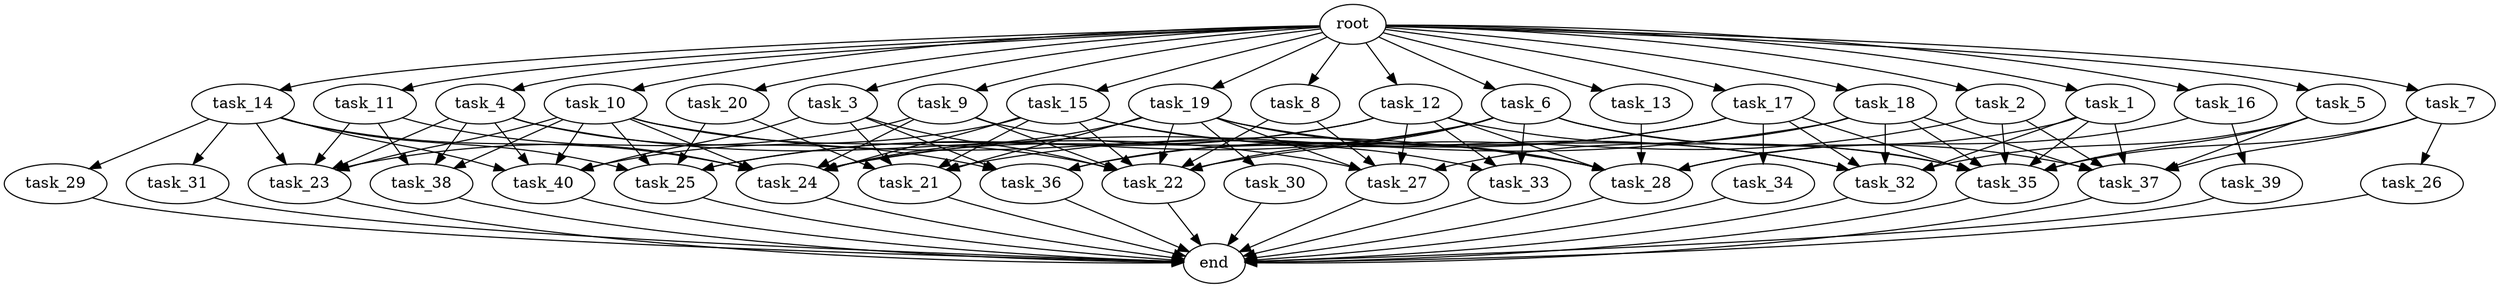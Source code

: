 digraph G {
  root [size="0.000000e+00"];
  task_1 [size="9.235434e+10"];
  task_2 [size="7.755025e+08"];
  task_3 [size="9.294880e+10"];
  task_4 [size="2.893394e+10"];
  task_5 [size="6.395926e+10"];
  task_6 [size="9.360146e+10"];
  task_7 [size="3.594483e+10"];
  task_8 [size="4.894261e+10"];
  task_9 [size="9.805462e+10"];
  task_10 [size="5.988351e+10"];
  task_11 [size="4.644148e+10"];
  task_12 [size="2.403401e+10"];
  task_13 [size="1.277130e+10"];
  task_14 [size="5.404954e+10"];
  task_15 [size="8.515022e+10"];
  task_16 [size="2.382726e+09"];
  task_17 [size="3.001719e+10"];
  task_18 [size="6.220975e+10"];
  task_19 [size="9.100425e+10"];
  task_20 [size="7.123238e+10"];
  task_21 [size="3.294954e+10"];
  task_22 [size="3.013522e+10"];
  task_23 [size="6.133031e+10"];
  task_24 [size="8.715999e+10"];
  task_25 [size="1.263350e+10"];
  task_26 [size="7.621363e+10"];
  task_27 [size="7.609744e+10"];
  task_28 [size="9.569737e+09"];
  task_29 [size="6.558209e+10"];
  task_30 [size="2.879824e+10"];
  task_31 [size="5.557146e+10"];
  task_32 [size="7.998875e+10"];
  task_33 [size="2.879083e+10"];
  task_34 [size="8.837976e+10"];
  task_35 [size="1.289799e+10"];
  task_36 [size="3.650901e+09"];
  task_37 [size="8.509395e+09"];
  task_38 [size="5.099884e+10"];
  task_39 [size="5.555100e+10"];
  task_40 [size="6.102821e+10"];
  end [size="0.000000e+00"];

  root -> task_1 [size="1.000000e-12"];
  root -> task_2 [size="1.000000e-12"];
  root -> task_3 [size="1.000000e-12"];
  root -> task_4 [size="1.000000e-12"];
  root -> task_5 [size="1.000000e-12"];
  root -> task_6 [size="1.000000e-12"];
  root -> task_7 [size="1.000000e-12"];
  root -> task_8 [size="1.000000e-12"];
  root -> task_9 [size="1.000000e-12"];
  root -> task_10 [size="1.000000e-12"];
  root -> task_11 [size="1.000000e-12"];
  root -> task_12 [size="1.000000e-12"];
  root -> task_13 [size="1.000000e-12"];
  root -> task_14 [size="1.000000e-12"];
  root -> task_15 [size="1.000000e-12"];
  root -> task_16 [size="1.000000e-12"];
  root -> task_17 [size="1.000000e-12"];
  root -> task_18 [size="1.000000e-12"];
  root -> task_19 [size="1.000000e-12"];
  root -> task_20 [size="1.000000e-12"];
  task_1 -> task_28 [size="1.367105e+07"];
  task_1 -> task_32 [size="1.333146e+08"];
  task_1 -> task_35 [size="1.612249e+07"];
  task_1 -> task_37 [size="1.418232e+07"];
  task_2 -> task_22 [size="3.766902e+07"];
  task_2 -> task_35 [size="1.612249e+07"];
  task_2 -> task_37 [size="1.418232e+07"];
  task_3 -> task_21 [size="6.589909e+07"];
  task_3 -> task_22 [size="3.766902e+07"];
  task_3 -> task_36 [size="9.127252e+06"];
  task_3 -> task_40 [size="1.220564e+08"];
  task_4 -> task_23 [size="1.226606e+08"];
  task_4 -> task_27 [size="1.521949e+08"];
  task_4 -> task_36 [size="9.127252e+06"];
  task_4 -> task_38 [size="1.699961e+08"];
  task_4 -> task_40 [size="1.220564e+08"];
  task_5 -> task_32 [size="1.333146e+08"];
  task_5 -> task_35 [size="1.612249e+07"];
  task_5 -> task_37 [size="1.418232e+07"];
  task_6 -> task_22 [size="3.766902e+07"];
  task_6 -> task_25 [size="2.526701e+07"];
  task_6 -> task_33 [size="9.596942e+07"];
  task_6 -> task_35 [size="1.612249e+07"];
  task_6 -> task_36 [size="9.127252e+06"];
  task_6 -> task_37 [size="1.418232e+07"];
  task_7 -> task_26 [size="7.621363e+08"];
  task_7 -> task_35 [size="1.612249e+07"];
  task_7 -> task_37 [size="1.418232e+07"];
  task_8 -> task_22 [size="3.766902e+07"];
  task_8 -> task_27 [size="1.521949e+08"];
  task_9 -> task_22 [size="3.766902e+07"];
  task_9 -> task_23 [size="1.226606e+08"];
  task_9 -> task_24 [size="1.089500e+08"];
  task_9 -> task_33 [size="9.596942e+07"];
  task_10 -> task_22 [size="3.766902e+07"];
  task_10 -> task_23 [size="1.226606e+08"];
  task_10 -> task_24 [size="1.089500e+08"];
  task_10 -> task_25 [size="2.526701e+07"];
  task_10 -> task_28 [size="1.367105e+07"];
  task_10 -> task_38 [size="1.699961e+08"];
  task_10 -> task_40 [size="1.220564e+08"];
  task_11 -> task_23 [size="1.226606e+08"];
  task_11 -> task_24 [size="1.089500e+08"];
  task_11 -> task_38 [size="1.699961e+08"];
  task_12 -> task_24 [size="1.089500e+08"];
  task_12 -> task_25 [size="2.526701e+07"];
  task_12 -> task_27 [size="1.521949e+08"];
  task_12 -> task_28 [size="1.367105e+07"];
  task_12 -> task_33 [size="9.596942e+07"];
  task_12 -> task_35 [size="1.612249e+07"];
  task_13 -> task_28 [size="1.367105e+07"];
  task_14 -> task_23 [size="1.226606e+08"];
  task_14 -> task_24 [size="1.089500e+08"];
  task_14 -> task_25 [size="2.526701e+07"];
  task_14 -> task_29 [size="6.558209e+08"];
  task_14 -> task_31 [size="5.557146e+08"];
  task_14 -> task_40 [size="1.220564e+08"];
  task_15 -> task_21 [size="6.589909e+07"];
  task_15 -> task_22 [size="3.766902e+07"];
  task_15 -> task_24 [size="1.089500e+08"];
  task_15 -> task_28 [size="1.367105e+07"];
  task_15 -> task_32 [size="1.333146e+08"];
  task_15 -> task_40 [size="1.220564e+08"];
  task_16 -> task_28 [size="1.367105e+07"];
  task_16 -> task_39 [size="5.555100e+08"];
  task_17 -> task_21 [size="6.589909e+07"];
  task_17 -> task_32 [size="1.333146e+08"];
  task_17 -> task_34 [size="8.837976e+08"];
  task_17 -> task_35 [size="1.612249e+07"];
  task_17 -> task_36 [size="9.127252e+06"];
  task_18 -> task_24 [size="1.089500e+08"];
  task_18 -> task_27 [size="1.521949e+08"];
  task_18 -> task_32 [size="1.333146e+08"];
  task_18 -> task_35 [size="1.612249e+07"];
  task_18 -> task_37 [size="1.418232e+07"];
  task_19 -> task_21 [size="6.589909e+07"];
  task_19 -> task_22 [size="3.766902e+07"];
  task_19 -> task_24 [size="1.089500e+08"];
  task_19 -> task_27 [size="1.521949e+08"];
  task_19 -> task_28 [size="1.367105e+07"];
  task_19 -> task_30 [size="2.879824e+08"];
  task_19 -> task_32 [size="1.333146e+08"];
  task_20 -> task_21 [size="6.589909e+07"];
  task_20 -> task_25 [size="2.526701e+07"];
  task_21 -> end [size="1.000000e-12"];
  task_22 -> end [size="1.000000e-12"];
  task_23 -> end [size="1.000000e-12"];
  task_24 -> end [size="1.000000e-12"];
  task_25 -> end [size="1.000000e-12"];
  task_26 -> end [size="1.000000e-12"];
  task_27 -> end [size="1.000000e-12"];
  task_28 -> end [size="1.000000e-12"];
  task_29 -> end [size="1.000000e-12"];
  task_30 -> end [size="1.000000e-12"];
  task_31 -> end [size="1.000000e-12"];
  task_32 -> end [size="1.000000e-12"];
  task_33 -> end [size="1.000000e-12"];
  task_34 -> end [size="1.000000e-12"];
  task_35 -> end [size="1.000000e-12"];
  task_36 -> end [size="1.000000e-12"];
  task_37 -> end [size="1.000000e-12"];
  task_38 -> end [size="1.000000e-12"];
  task_39 -> end [size="1.000000e-12"];
  task_40 -> end [size="1.000000e-12"];
}
